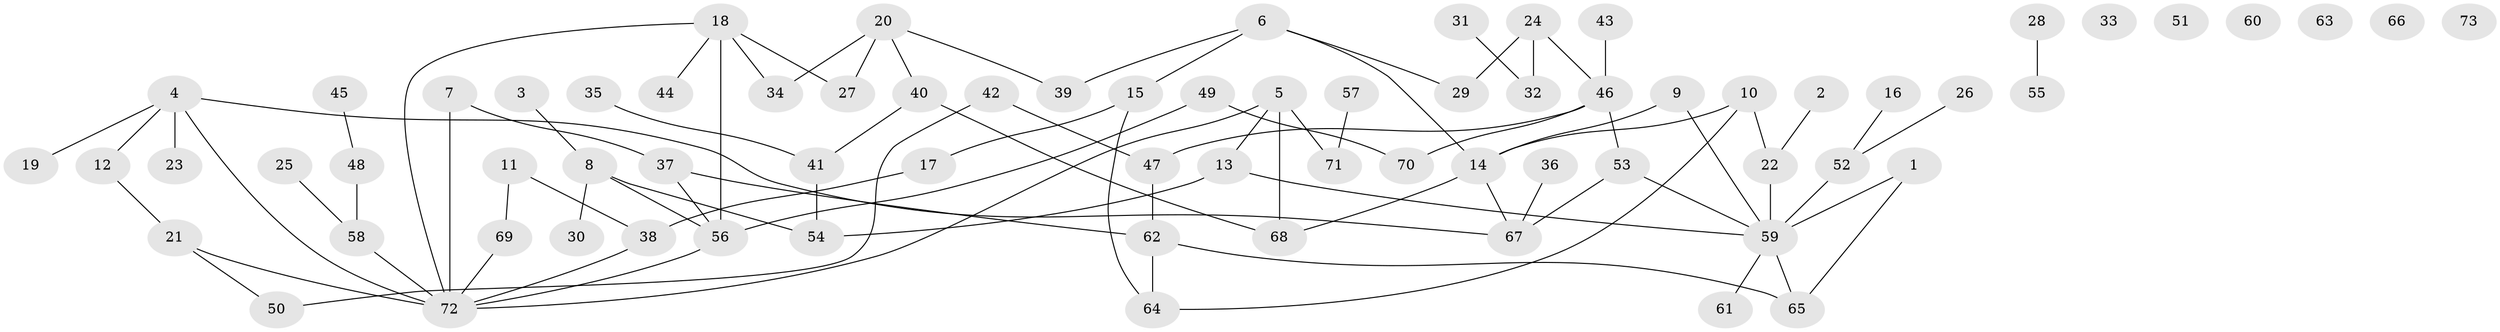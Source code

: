 // Generated by graph-tools (version 1.1) at 2025/33/03/09/25 02:33:32]
// undirected, 73 vertices, 87 edges
graph export_dot {
graph [start="1"]
  node [color=gray90,style=filled];
  1;
  2;
  3;
  4;
  5;
  6;
  7;
  8;
  9;
  10;
  11;
  12;
  13;
  14;
  15;
  16;
  17;
  18;
  19;
  20;
  21;
  22;
  23;
  24;
  25;
  26;
  27;
  28;
  29;
  30;
  31;
  32;
  33;
  34;
  35;
  36;
  37;
  38;
  39;
  40;
  41;
  42;
  43;
  44;
  45;
  46;
  47;
  48;
  49;
  50;
  51;
  52;
  53;
  54;
  55;
  56;
  57;
  58;
  59;
  60;
  61;
  62;
  63;
  64;
  65;
  66;
  67;
  68;
  69;
  70;
  71;
  72;
  73;
  1 -- 59;
  1 -- 65;
  2 -- 22;
  3 -- 8;
  4 -- 12;
  4 -- 19;
  4 -- 23;
  4 -- 67;
  4 -- 72;
  5 -- 13;
  5 -- 68;
  5 -- 71;
  5 -- 72;
  6 -- 14;
  6 -- 15;
  6 -- 29;
  6 -- 39;
  7 -- 37;
  7 -- 72;
  8 -- 30;
  8 -- 54;
  8 -- 56;
  9 -- 14;
  9 -- 59;
  10 -- 14;
  10 -- 22;
  10 -- 64;
  11 -- 38;
  11 -- 69;
  12 -- 21;
  13 -- 54;
  13 -- 59;
  14 -- 67;
  14 -- 68;
  15 -- 17;
  15 -- 64;
  16 -- 52;
  17 -- 38;
  18 -- 27;
  18 -- 34;
  18 -- 44;
  18 -- 56;
  18 -- 72;
  20 -- 27;
  20 -- 34;
  20 -- 39;
  20 -- 40;
  21 -- 50;
  21 -- 72;
  22 -- 59;
  24 -- 29;
  24 -- 32;
  24 -- 46;
  25 -- 58;
  26 -- 52;
  28 -- 55;
  31 -- 32;
  35 -- 41;
  36 -- 67;
  37 -- 56;
  37 -- 62;
  38 -- 72;
  40 -- 41;
  40 -- 68;
  41 -- 54;
  42 -- 47;
  42 -- 50;
  43 -- 46;
  45 -- 48;
  46 -- 47;
  46 -- 53;
  46 -- 70;
  47 -- 62;
  48 -- 58;
  49 -- 56;
  49 -- 70;
  52 -- 59;
  53 -- 59;
  53 -- 67;
  56 -- 72;
  57 -- 71;
  58 -- 72;
  59 -- 61;
  59 -- 65;
  62 -- 64;
  62 -- 65;
  69 -- 72;
}
